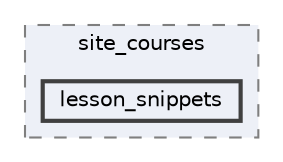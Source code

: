 digraph "resources/views/backend/site_super_admin/tenant_domain/site_courses/lesson_snippets"
{
 // LATEX_PDF_SIZE
  bgcolor="transparent";
  edge [fontname=Helvetica,fontsize=10,labelfontname=Helvetica,labelfontsize=10];
  node [fontname=Helvetica,fontsize=10,shape=box,height=0.2,width=0.4];
  compound=true
  subgraph clusterdir_d5b0ddf1d0672aa03c905d0e7c92ed7f {
    graph [ bgcolor="#edf0f7", pencolor="grey50", label="site_courses", fontname=Helvetica,fontsize=10 style="filled,dashed", URL="dir_d5b0ddf1d0672aa03c905d0e7c92ed7f.html",tooltip=""]
  dir_3b9c4b379ff24b85b592c31c26f8f4a5 [label="lesson_snippets", fillcolor="#edf0f7", color="grey25", style="filled,bold", URL="dir_3b9c4b379ff24b85b592c31c26f8f4a5.html",tooltip=""];
  }
}
